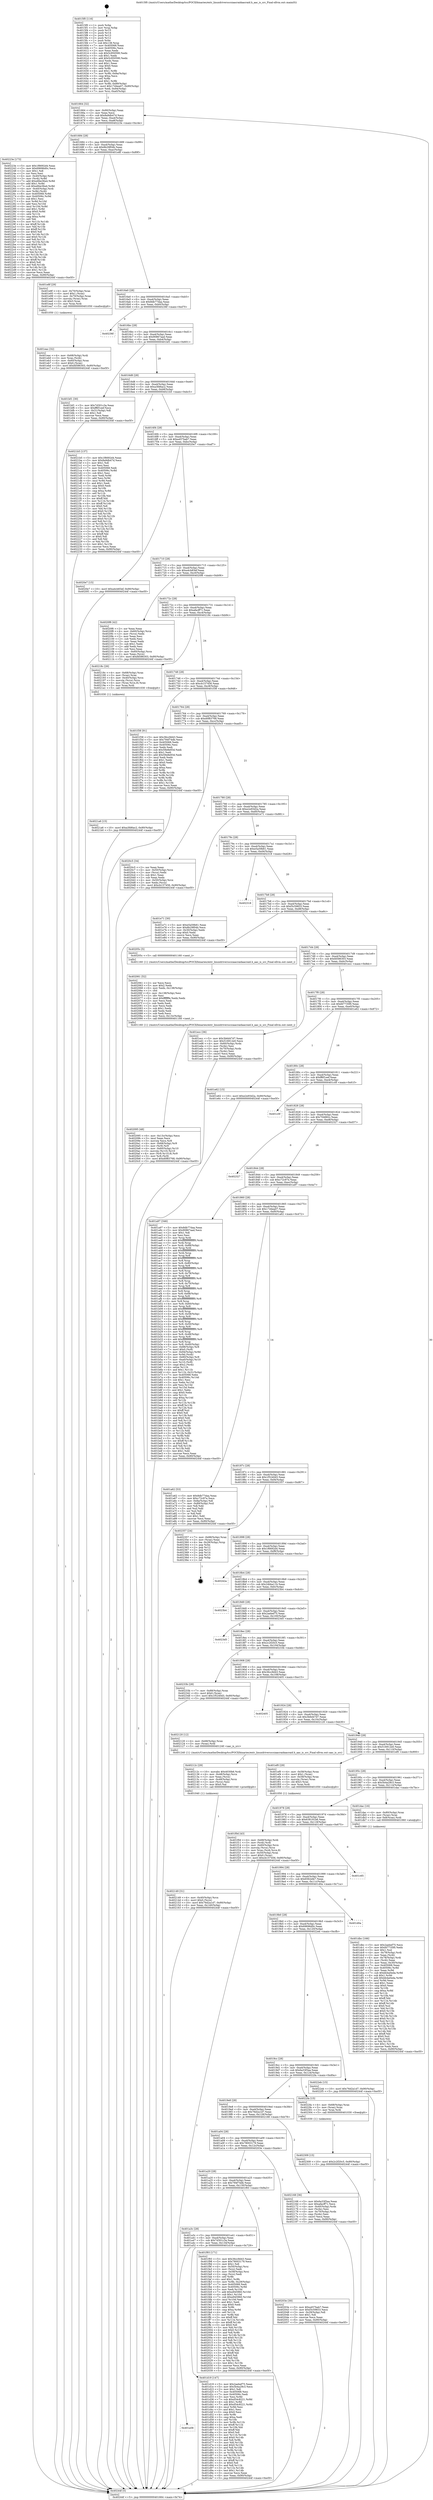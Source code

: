 digraph "0x4015f0" {
  label = "0x4015f0 (/mnt/c/Users/mathe/Desktop/tcc/POCII/binaries/extr_linuxdriversscsiaacraidaacraid.h_aac_is_src_Final-ollvm.out::main(0))"
  labelloc = "t"
  node[shape=record]

  Entry [label="",width=0.3,height=0.3,shape=circle,fillcolor=black,style=filled]
  "0x401664" [label="{
     0x401664 [32]\l
     | [instrs]\l
     &nbsp;&nbsp;0x401664 \<+6\>: mov -0x90(%rbp),%eax\l
     &nbsp;&nbsp;0x40166a \<+2\>: mov %eax,%ecx\l
     &nbsp;&nbsp;0x40166c \<+6\>: sub $0x8a9db47d,%ecx\l
     &nbsp;&nbsp;0x401672 \<+6\>: mov %eax,-0xa4(%rbp)\l
     &nbsp;&nbsp;0x401678 \<+6\>: mov %ecx,-0xa8(%rbp)\l
     &nbsp;&nbsp;0x40167e \<+6\>: je 000000000040223e \<main+0xc4e\>\l
  }"]
  "0x40223e" [label="{
     0x40223e [173]\l
     | [instrs]\l
     &nbsp;&nbsp;0x40223e \<+5\>: mov $0x1f6692d4,%eax\l
     &nbsp;&nbsp;0x402243 \<+5\>: mov $0x69696d0c,%ecx\l
     &nbsp;&nbsp;0x402248 \<+2\>: mov $0x1,%dl\l
     &nbsp;&nbsp;0x40224a \<+2\>: xor %esi,%esi\l
     &nbsp;&nbsp;0x40224c \<+4\>: mov -0x40(%rbp),%rdi\l
     &nbsp;&nbsp;0x402250 \<+3\>: mov (%rdi),%r8d\l
     &nbsp;&nbsp;0x402253 \<+7\>: add $0xe6be36a4,%r8d\l
     &nbsp;&nbsp;0x40225a \<+4\>: add $0x1,%r8d\l
     &nbsp;&nbsp;0x40225e \<+7\>: sub $0xe6be36a4,%r8d\l
     &nbsp;&nbsp;0x402265 \<+4\>: mov -0x40(%rbp),%rdi\l
     &nbsp;&nbsp;0x402269 \<+3\>: mov %r8d,(%rdi)\l
     &nbsp;&nbsp;0x40226c \<+8\>: mov 0x405068,%r8d\l
     &nbsp;&nbsp;0x402274 \<+8\>: mov 0x40506c,%r9d\l
     &nbsp;&nbsp;0x40227c \<+3\>: sub $0x1,%esi\l
     &nbsp;&nbsp;0x40227f \<+3\>: mov %r8d,%r10d\l
     &nbsp;&nbsp;0x402282 \<+3\>: add %esi,%r10d\l
     &nbsp;&nbsp;0x402285 \<+4\>: imul %r10d,%r8d\l
     &nbsp;&nbsp;0x402289 \<+4\>: and $0x1,%r8d\l
     &nbsp;&nbsp;0x40228d \<+4\>: cmp $0x0,%r8d\l
     &nbsp;&nbsp;0x402291 \<+4\>: sete %r11b\l
     &nbsp;&nbsp;0x402295 \<+4\>: cmp $0xa,%r9d\l
     &nbsp;&nbsp;0x402299 \<+3\>: setl %bl\l
     &nbsp;&nbsp;0x40229c \<+3\>: mov %r11b,%r14b\l
     &nbsp;&nbsp;0x40229f \<+4\>: xor $0xff,%r14b\l
     &nbsp;&nbsp;0x4022a3 \<+3\>: mov %bl,%r15b\l
     &nbsp;&nbsp;0x4022a6 \<+4\>: xor $0xff,%r15b\l
     &nbsp;&nbsp;0x4022aa \<+3\>: xor $0x0,%dl\l
     &nbsp;&nbsp;0x4022ad \<+3\>: mov %r14b,%r12b\l
     &nbsp;&nbsp;0x4022b0 \<+4\>: and $0x0,%r12b\l
     &nbsp;&nbsp;0x4022b4 \<+3\>: and %dl,%r11b\l
     &nbsp;&nbsp;0x4022b7 \<+3\>: mov %r15b,%r13b\l
     &nbsp;&nbsp;0x4022ba \<+4\>: and $0x0,%r13b\l
     &nbsp;&nbsp;0x4022be \<+2\>: and %dl,%bl\l
     &nbsp;&nbsp;0x4022c0 \<+3\>: or %r11b,%r12b\l
     &nbsp;&nbsp;0x4022c3 \<+3\>: or %bl,%r13b\l
     &nbsp;&nbsp;0x4022c6 \<+3\>: xor %r13b,%r12b\l
     &nbsp;&nbsp;0x4022c9 \<+3\>: or %r15b,%r14b\l
     &nbsp;&nbsp;0x4022cc \<+4\>: xor $0xff,%r14b\l
     &nbsp;&nbsp;0x4022d0 \<+3\>: or $0x0,%dl\l
     &nbsp;&nbsp;0x4022d3 \<+3\>: and %dl,%r14b\l
     &nbsp;&nbsp;0x4022d6 \<+3\>: or %r14b,%r12b\l
     &nbsp;&nbsp;0x4022d9 \<+4\>: test $0x1,%r12b\l
     &nbsp;&nbsp;0x4022dd \<+3\>: cmovne %ecx,%eax\l
     &nbsp;&nbsp;0x4022e0 \<+6\>: mov %eax,-0x90(%rbp)\l
     &nbsp;&nbsp;0x4022e6 \<+5\>: jmp 000000000040244f \<main+0xe5f\>\l
  }"]
  "0x401684" [label="{
     0x401684 [28]\l
     | [instrs]\l
     &nbsp;&nbsp;0x401684 \<+5\>: jmp 0000000000401689 \<main+0x99\>\l
     &nbsp;&nbsp;0x401689 \<+6\>: mov -0xa4(%rbp),%eax\l
     &nbsp;&nbsp;0x40168f \<+5\>: sub $0x8b29f04b,%eax\l
     &nbsp;&nbsp;0x401694 \<+6\>: mov %eax,-0xac(%rbp)\l
     &nbsp;&nbsp;0x40169a \<+6\>: je 0000000000401e8f \<main+0x89f\>\l
  }"]
  Exit [label="",width=0.3,height=0.3,shape=circle,fillcolor=black,style=filled,peripheries=2]
  "0x401e8f" [label="{
     0x401e8f [29]\l
     | [instrs]\l
     &nbsp;&nbsp;0x401e8f \<+4\>: mov -0x70(%rbp),%rax\l
     &nbsp;&nbsp;0x401e93 \<+6\>: movl $0x1,(%rax)\l
     &nbsp;&nbsp;0x401e99 \<+4\>: mov -0x70(%rbp),%rax\l
     &nbsp;&nbsp;0x401e9d \<+3\>: movslq (%rax),%rax\l
     &nbsp;&nbsp;0x401ea0 \<+4\>: shl $0x3,%rax\l
     &nbsp;&nbsp;0x401ea4 \<+3\>: mov %rax,%rdi\l
     &nbsp;&nbsp;0x401ea7 \<+5\>: call 0000000000401050 \<malloc@plt\>\l
     | [calls]\l
     &nbsp;&nbsp;0x401050 \{1\} (unknown)\l
  }"]
  "0x4016a0" [label="{
     0x4016a0 [28]\l
     | [instrs]\l
     &nbsp;&nbsp;0x4016a0 \<+5\>: jmp 00000000004016a5 \<main+0xb5\>\l
     &nbsp;&nbsp;0x4016a5 \<+6\>: mov -0xa4(%rbp),%eax\l
     &nbsp;&nbsp;0x4016ab \<+5\>: sub $0x8db77daa,%eax\l
     &nbsp;&nbsp;0x4016b0 \<+6\>: mov %eax,-0xb0(%rbp)\l
     &nbsp;&nbsp;0x4016b6 \<+6\>: je 000000000040236f \<main+0xd7f\>\l
  }"]
  "0x402309" [label="{
     0x402309 [15]\l
     | [instrs]\l
     &nbsp;&nbsp;0x402309 \<+10\>: movl $0x2c2f20c5,-0x90(%rbp)\l
     &nbsp;&nbsp;0x402313 \<+5\>: jmp 000000000040244f \<main+0xe5f\>\l
  }"]
  "0x40236f" [label="{
     0x40236f\l
  }", style=dashed]
  "0x4016bc" [label="{
     0x4016bc [28]\l
     | [instrs]\l
     &nbsp;&nbsp;0x4016bc \<+5\>: jmp 00000000004016c1 \<main+0xd1\>\l
     &nbsp;&nbsp;0x4016c1 \<+6\>: mov -0xa4(%rbp),%eax\l
     &nbsp;&nbsp;0x4016c7 \<+5\>: sub $0x90867aad,%eax\l
     &nbsp;&nbsp;0x4016cc \<+6\>: mov %eax,-0xb4(%rbp)\l
     &nbsp;&nbsp;0x4016d2 \<+6\>: je 0000000000401bf1 \<main+0x601\>\l
  }"]
  "0x4021a6" [label="{
     0x4021a6 [15]\l
     | [instrs]\l
     &nbsp;&nbsp;0x4021a6 \<+10\>: movl $0xa3fd6ac2,-0x90(%rbp)\l
     &nbsp;&nbsp;0x4021b0 \<+5\>: jmp 000000000040244f \<main+0xe5f\>\l
  }"]
  "0x401bf1" [label="{
     0x401bf1 [30]\l
     | [instrs]\l
     &nbsp;&nbsp;0x401bf1 \<+5\>: mov $0x7d301c3a,%eax\l
     &nbsp;&nbsp;0x401bf6 \<+5\>: mov $0xff6f1eef,%ecx\l
     &nbsp;&nbsp;0x401bfb \<+3\>: mov -0x31(%rbp),%dl\l
     &nbsp;&nbsp;0x401bfe \<+3\>: test $0x1,%dl\l
     &nbsp;&nbsp;0x401c01 \<+3\>: cmovne %ecx,%eax\l
     &nbsp;&nbsp;0x401c04 \<+6\>: mov %eax,-0x90(%rbp)\l
     &nbsp;&nbsp;0x401c0a \<+5\>: jmp 000000000040244f \<main+0xe5f\>\l
  }"]
  "0x4016d8" [label="{
     0x4016d8 [28]\l
     | [instrs]\l
     &nbsp;&nbsp;0x4016d8 \<+5\>: jmp 00000000004016dd \<main+0xed\>\l
     &nbsp;&nbsp;0x4016dd \<+6\>: mov -0xa4(%rbp),%eax\l
     &nbsp;&nbsp;0x4016e3 \<+5\>: sub $0xa3fd6ac2,%eax\l
     &nbsp;&nbsp;0x4016e8 \<+6\>: mov %eax,-0xb8(%rbp)\l
     &nbsp;&nbsp;0x4016ee \<+6\>: je 00000000004021b5 \<main+0xbc5\>\l
  }"]
  "0x402149" [label="{
     0x402149 [31]\l
     | [instrs]\l
     &nbsp;&nbsp;0x402149 \<+4\>: mov -0x40(%rbp),%rcx\l
     &nbsp;&nbsp;0x40214d \<+6\>: movl $0x0,(%rcx)\l
     &nbsp;&nbsp;0x402153 \<+10\>: movl $0x76d2a1d7,-0x90(%rbp)\l
     &nbsp;&nbsp;0x40215d \<+6\>: mov %eax,-0x140(%rbp)\l
     &nbsp;&nbsp;0x402163 \<+5\>: jmp 000000000040244f \<main+0xe5f\>\l
  }"]
  "0x4021b5" [label="{
     0x4021b5 [137]\l
     | [instrs]\l
     &nbsp;&nbsp;0x4021b5 \<+5\>: mov $0x1f6692d4,%eax\l
     &nbsp;&nbsp;0x4021ba \<+5\>: mov $0x8a9db47d,%ecx\l
     &nbsp;&nbsp;0x4021bf \<+2\>: mov $0x1,%dl\l
     &nbsp;&nbsp;0x4021c1 \<+2\>: xor %esi,%esi\l
     &nbsp;&nbsp;0x4021c3 \<+7\>: mov 0x405068,%edi\l
     &nbsp;&nbsp;0x4021ca \<+8\>: mov 0x40506c,%r8d\l
     &nbsp;&nbsp;0x4021d2 \<+3\>: sub $0x1,%esi\l
     &nbsp;&nbsp;0x4021d5 \<+3\>: mov %edi,%r9d\l
     &nbsp;&nbsp;0x4021d8 \<+3\>: add %esi,%r9d\l
     &nbsp;&nbsp;0x4021db \<+4\>: imul %r9d,%edi\l
     &nbsp;&nbsp;0x4021df \<+3\>: and $0x1,%edi\l
     &nbsp;&nbsp;0x4021e2 \<+3\>: cmp $0x0,%edi\l
     &nbsp;&nbsp;0x4021e5 \<+4\>: sete %r10b\l
     &nbsp;&nbsp;0x4021e9 \<+4\>: cmp $0xa,%r8d\l
     &nbsp;&nbsp;0x4021ed \<+4\>: setl %r11b\l
     &nbsp;&nbsp;0x4021f1 \<+3\>: mov %r10b,%bl\l
     &nbsp;&nbsp;0x4021f4 \<+3\>: xor $0xff,%bl\l
     &nbsp;&nbsp;0x4021f7 \<+3\>: mov %r11b,%r14b\l
     &nbsp;&nbsp;0x4021fa \<+4\>: xor $0xff,%r14b\l
     &nbsp;&nbsp;0x4021fe \<+3\>: xor $0x0,%dl\l
     &nbsp;&nbsp;0x402201 \<+3\>: mov %bl,%r15b\l
     &nbsp;&nbsp;0x402204 \<+4\>: and $0x0,%r15b\l
     &nbsp;&nbsp;0x402208 \<+3\>: and %dl,%r10b\l
     &nbsp;&nbsp;0x40220b \<+3\>: mov %r14b,%r12b\l
     &nbsp;&nbsp;0x40220e \<+4\>: and $0x0,%r12b\l
     &nbsp;&nbsp;0x402212 \<+3\>: and %dl,%r11b\l
     &nbsp;&nbsp;0x402215 \<+3\>: or %r10b,%r15b\l
     &nbsp;&nbsp;0x402218 \<+3\>: or %r11b,%r12b\l
     &nbsp;&nbsp;0x40221b \<+3\>: xor %r12b,%r15b\l
     &nbsp;&nbsp;0x40221e \<+3\>: or %r14b,%bl\l
     &nbsp;&nbsp;0x402221 \<+3\>: xor $0xff,%bl\l
     &nbsp;&nbsp;0x402224 \<+3\>: or $0x0,%dl\l
     &nbsp;&nbsp;0x402227 \<+2\>: and %dl,%bl\l
     &nbsp;&nbsp;0x402229 \<+3\>: or %bl,%r15b\l
     &nbsp;&nbsp;0x40222c \<+4\>: test $0x1,%r15b\l
     &nbsp;&nbsp;0x402230 \<+3\>: cmovne %ecx,%eax\l
     &nbsp;&nbsp;0x402233 \<+6\>: mov %eax,-0x90(%rbp)\l
     &nbsp;&nbsp;0x402239 \<+5\>: jmp 000000000040244f \<main+0xe5f\>\l
  }"]
  "0x4016f4" [label="{
     0x4016f4 [28]\l
     | [instrs]\l
     &nbsp;&nbsp;0x4016f4 \<+5\>: jmp 00000000004016f9 \<main+0x109\>\l
     &nbsp;&nbsp;0x4016f9 \<+6\>: mov -0xa4(%rbp),%eax\l
     &nbsp;&nbsp;0x4016ff \<+5\>: sub $0xa457bab7,%eax\l
     &nbsp;&nbsp;0x401704 \<+6\>: mov %eax,-0xbc(%rbp)\l
     &nbsp;&nbsp;0x40170a \<+6\>: je 00000000004020e7 \<main+0xaf7\>\l
  }"]
  "0x40212c" [label="{
     0x40212c [29]\l
     | [instrs]\l
     &nbsp;&nbsp;0x40212c \<+10\>: movabs $0x4030b6,%rdi\l
     &nbsp;&nbsp;0x402136 \<+4\>: mov -0x48(%rbp),%rcx\l
     &nbsp;&nbsp;0x40213a \<+2\>: mov %eax,(%rcx)\l
     &nbsp;&nbsp;0x40213c \<+4\>: mov -0x48(%rbp),%rcx\l
     &nbsp;&nbsp;0x402140 \<+2\>: mov (%rcx),%esi\l
     &nbsp;&nbsp;0x402142 \<+2\>: mov $0x0,%al\l
     &nbsp;&nbsp;0x402144 \<+5\>: call 0000000000401040 \<printf@plt\>\l
     | [calls]\l
     &nbsp;&nbsp;0x401040 \{1\} (unknown)\l
  }"]
  "0x4020e7" [label="{
     0x4020e7 [15]\l
     | [instrs]\l
     &nbsp;&nbsp;0x4020e7 \<+10\>: movl $0xa4cb83ef,-0x90(%rbp)\l
     &nbsp;&nbsp;0x4020f1 \<+5\>: jmp 000000000040244f \<main+0xe5f\>\l
  }"]
  "0x401710" [label="{
     0x401710 [28]\l
     | [instrs]\l
     &nbsp;&nbsp;0x401710 \<+5\>: jmp 0000000000401715 \<main+0x125\>\l
     &nbsp;&nbsp;0x401715 \<+6\>: mov -0xa4(%rbp),%eax\l
     &nbsp;&nbsp;0x40171b \<+5\>: sub $0xa4cb83ef,%eax\l
     &nbsp;&nbsp;0x401720 \<+6\>: mov %eax,-0xc0(%rbp)\l
     &nbsp;&nbsp;0x401726 \<+6\>: je 00000000004020f6 \<main+0xb06\>\l
  }"]
  "0x402095" [label="{
     0x402095 [48]\l
     | [instrs]\l
     &nbsp;&nbsp;0x402095 \<+6\>: mov -0x13c(%rbp),%ecx\l
     &nbsp;&nbsp;0x40209b \<+3\>: imul %eax,%ecx\l
     &nbsp;&nbsp;0x40209e \<+3\>: movslq %ecx,%r8\l
     &nbsp;&nbsp;0x4020a1 \<+4\>: mov -0x68(%rbp),%r9\l
     &nbsp;&nbsp;0x4020a5 \<+3\>: mov (%r9),%r9\l
     &nbsp;&nbsp;0x4020a8 \<+4\>: mov -0x60(%rbp),%r10\l
     &nbsp;&nbsp;0x4020ac \<+3\>: movslq (%r10),%r10\l
     &nbsp;&nbsp;0x4020af \<+4\>: mov (%r9,%r10,8),%r9\l
     &nbsp;&nbsp;0x4020b3 \<+3\>: mov %r8,(%r9)\l
     &nbsp;&nbsp;0x4020b6 \<+10\>: movl $0xd0f83768,-0x90(%rbp)\l
     &nbsp;&nbsp;0x4020c0 \<+5\>: jmp 000000000040244f \<main+0xe5f\>\l
  }"]
  "0x4020f6" [label="{
     0x4020f6 [42]\l
     | [instrs]\l
     &nbsp;&nbsp;0x4020f6 \<+2\>: xor %eax,%eax\l
     &nbsp;&nbsp;0x4020f8 \<+4\>: mov -0x60(%rbp),%rcx\l
     &nbsp;&nbsp;0x4020fc \<+2\>: mov (%rcx),%edx\l
     &nbsp;&nbsp;0x4020fe \<+2\>: mov %eax,%esi\l
     &nbsp;&nbsp;0x402100 \<+2\>: sub %edx,%esi\l
     &nbsp;&nbsp;0x402102 \<+2\>: mov %eax,%edx\l
     &nbsp;&nbsp;0x402104 \<+3\>: sub $0x1,%edx\l
     &nbsp;&nbsp;0x402107 \<+2\>: add %edx,%esi\l
     &nbsp;&nbsp;0x402109 \<+2\>: sub %esi,%eax\l
     &nbsp;&nbsp;0x40210b \<+4\>: mov -0x60(%rbp),%rcx\l
     &nbsp;&nbsp;0x40210f \<+2\>: mov %eax,(%rcx)\l
     &nbsp;&nbsp;0x402111 \<+10\>: movl $0xfd586303,-0x90(%rbp)\l
     &nbsp;&nbsp;0x40211b \<+5\>: jmp 000000000040244f \<main+0xe5f\>\l
  }"]
  "0x40172c" [label="{
     0x40172c [28]\l
     | [instrs]\l
     &nbsp;&nbsp;0x40172c \<+5\>: jmp 0000000000401731 \<main+0x141\>\l
     &nbsp;&nbsp;0x401731 \<+6\>: mov -0xa4(%rbp),%eax\l
     &nbsp;&nbsp;0x401737 \<+5\>: sub $0xafacff71,%eax\l
     &nbsp;&nbsp;0x40173c \<+6\>: mov %eax,-0xc4(%rbp)\l
     &nbsp;&nbsp;0x401742 \<+6\>: je 000000000040218c \<main+0xb9c\>\l
  }"]
  "0x402061" [label="{
     0x402061 [52]\l
     | [instrs]\l
     &nbsp;&nbsp;0x402061 \<+2\>: xor %ecx,%ecx\l
     &nbsp;&nbsp;0x402063 \<+5\>: mov $0x2,%edx\l
     &nbsp;&nbsp;0x402068 \<+6\>: mov %edx,-0x138(%rbp)\l
     &nbsp;&nbsp;0x40206e \<+1\>: cltd\l
     &nbsp;&nbsp;0x40206f \<+6\>: mov -0x138(%rbp),%esi\l
     &nbsp;&nbsp;0x402075 \<+2\>: idiv %esi\l
     &nbsp;&nbsp;0x402077 \<+6\>: imul $0xfffffffe,%edx,%edx\l
     &nbsp;&nbsp;0x40207d \<+2\>: mov %ecx,%edi\l
     &nbsp;&nbsp;0x40207f \<+2\>: sub %edx,%edi\l
     &nbsp;&nbsp;0x402081 \<+2\>: mov %ecx,%edx\l
     &nbsp;&nbsp;0x402083 \<+3\>: sub $0x1,%edx\l
     &nbsp;&nbsp;0x402086 \<+2\>: add %edx,%edi\l
     &nbsp;&nbsp;0x402088 \<+2\>: sub %edi,%ecx\l
     &nbsp;&nbsp;0x40208a \<+6\>: mov %ecx,-0x13c(%rbp)\l
     &nbsp;&nbsp;0x402090 \<+5\>: call 0000000000401160 \<next_i\>\l
     | [calls]\l
     &nbsp;&nbsp;0x401160 \{1\} (/mnt/c/Users/mathe/Desktop/tcc/POCII/binaries/extr_linuxdriversscsiaacraidaacraid.h_aac_is_src_Final-ollvm.out::next_i)\l
  }"]
  "0x40218c" [label="{
     0x40218c [26]\l
     | [instrs]\l
     &nbsp;&nbsp;0x40218c \<+4\>: mov -0x68(%rbp),%rax\l
     &nbsp;&nbsp;0x402190 \<+3\>: mov (%rax),%rax\l
     &nbsp;&nbsp;0x402193 \<+4\>: mov -0x40(%rbp),%rcx\l
     &nbsp;&nbsp;0x402197 \<+3\>: movslq (%rcx),%rcx\l
     &nbsp;&nbsp;0x40219a \<+4\>: mov (%rax,%rcx,8),%rax\l
     &nbsp;&nbsp;0x40219e \<+3\>: mov %rax,%rdi\l
     &nbsp;&nbsp;0x4021a1 \<+5\>: call 0000000000401030 \<free@plt\>\l
     | [calls]\l
     &nbsp;&nbsp;0x401030 \{1\} (unknown)\l
  }"]
  "0x401748" [label="{
     0x401748 [28]\l
     | [instrs]\l
     &nbsp;&nbsp;0x401748 \<+5\>: jmp 000000000040174d \<main+0x15d\>\l
     &nbsp;&nbsp;0x40174d \<+6\>: mov -0xa4(%rbp),%eax\l
     &nbsp;&nbsp;0x401753 \<+5\>: sub $0xcb157456,%eax\l
     &nbsp;&nbsp;0x401758 \<+6\>: mov %eax,-0xc8(%rbp)\l
     &nbsp;&nbsp;0x40175e \<+6\>: je 0000000000401f38 \<main+0x948\>\l
  }"]
  "0x401f0d" [label="{
     0x401f0d [43]\l
     | [instrs]\l
     &nbsp;&nbsp;0x401f0d \<+4\>: mov -0x68(%rbp),%rdi\l
     &nbsp;&nbsp;0x401f11 \<+3\>: mov (%rdi),%rdi\l
     &nbsp;&nbsp;0x401f14 \<+4\>: mov -0x60(%rbp),%rcx\l
     &nbsp;&nbsp;0x401f18 \<+3\>: movslq (%rcx),%rcx\l
     &nbsp;&nbsp;0x401f1b \<+4\>: mov %rax,(%rdi,%rcx,8)\l
     &nbsp;&nbsp;0x401f1f \<+4\>: mov -0x50(%rbp),%rax\l
     &nbsp;&nbsp;0x401f23 \<+6\>: movl $0x0,(%rax)\l
     &nbsp;&nbsp;0x401f29 \<+10\>: movl $0xcb157456,-0x90(%rbp)\l
     &nbsp;&nbsp;0x401f33 \<+5\>: jmp 000000000040244f \<main+0xe5f\>\l
  }"]
  "0x401f38" [label="{
     0x401f38 [91]\l
     | [instrs]\l
     &nbsp;&nbsp;0x401f38 \<+5\>: mov $0x36cc9d43,%eax\l
     &nbsp;&nbsp;0x401f3d \<+5\>: mov $0x794f74db,%ecx\l
     &nbsp;&nbsp;0x401f42 \<+7\>: mov 0x405068,%edx\l
     &nbsp;&nbsp;0x401f49 \<+7\>: mov 0x40506c,%esi\l
     &nbsp;&nbsp;0x401f50 \<+2\>: mov %edx,%edi\l
     &nbsp;&nbsp;0x401f52 \<+6\>: sub $0x59e8e93d,%edi\l
     &nbsp;&nbsp;0x401f58 \<+3\>: sub $0x1,%edi\l
     &nbsp;&nbsp;0x401f5b \<+6\>: add $0x59e8e93d,%edi\l
     &nbsp;&nbsp;0x401f61 \<+3\>: imul %edi,%edx\l
     &nbsp;&nbsp;0x401f64 \<+3\>: and $0x1,%edx\l
     &nbsp;&nbsp;0x401f67 \<+3\>: cmp $0x0,%edx\l
     &nbsp;&nbsp;0x401f6a \<+4\>: sete %r8b\l
     &nbsp;&nbsp;0x401f6e \<+3\>: cmp $0xa,%esi\l
     &nbsp;&nbsp;0x401f71 \<+4\>: setl %r9b\l
     &nbsp;&nbsp;0x401f75 \<+3\>: mov %r8b,%r10b\l
     &nbsp;&nbsp;0x401f78 \<+3\>: and %r9b,%r10b\l
     &nbsp;&nbsp;0x401f7b \<+3\>: xor %r9b,%r8b\l
     &nbsp;&nbsp;0x401f7e \<+3\>: or %r8b,%r10b\l
     &nbsp;&nbsp;0x401f81 \<+4\>: test $0x1,%r10b\l
     &nbsp;&nbsp;0x401f85 \<+3\>: cmovne %ecx,%eax\l
     &nbsp;&nbsp;0x401f88 \<+6\>: mov %eax,-0x90(%rbp)\l
     &nbsp;&nbsp;0x401f8e \<+5\>: jmp 000000000040244f \<main+0xe5f\>\l
  }"]
  "0x401764" [label="{
     0x401764 [28]\l
     | [instrs]\l
     &nbsp;&nbsp;0x401764 \<+5\>: jmp 0000000000401769 \<main+0x179\>\l
     &nbsp;&nbsp;0x401769 \<+6\>: mov -0xa4(%rbp),%eax\l
     &nbsp;&nbsp;0x40176f \<+5\>: sub $0xd0f83768,%eax\l
     &nbsp;&nbsp;0x401774 \<+6\>: mov %eax,-0xcc(%rbp)\l
     &nbsp;&nbsp;0x40177a \<+6\>: je 00000000004020c5 \<main+0xad5\>\l
  }"]
  "0x401eac" [label="{
     0x401eac [32]\l
     | [instrs]\l
     &nbsp;&nbsp;0x401eac \<+4\>: mov -0x68(%rbp),%rdi\l
     &nbsp;&nbsp;0x401eb0 \<+3\>: mov %rax,(%rdi)\l
     &nbsp;&nbsp;0x401eb3 \<+4\>: mov -0x60(%rbp),%rax\l
     &nbsp;&nbsp;0x401eb7 \<+6\>: movl $0x0,(%rax)\l
     &nbsp;&nbsp;0x401ebd \<+10\>: movl $0xfd586303,-0x90(%rbp)\l
     &nbsp;&nbsp;0x401ec7 \<+5\>: jmp 000000000040244f \<main+0xe5f\>\l
  }"]
  "0x4020c5" [label="{
     0x4020c5 [34]\l
     | [instrs]\l
     &nbsp;&nbsp;0x4020c5 \<+2\>: xor %eax,%eax\l
     &nbsp;&nbsp;0x4020c7 \<+4\>: mov -0x50(%rbp),%rcx\l
     &nbsp;&nbsp;0x4020cb \<+2\>: mov (%rcx),%edx\l
     &nbsp;&nbsp;0x4020cd \<+3\>: sub $0x1,%eax\l
     &nbsp;&nbsp;0x4020d0 \<+2\>: sub %eax,%edx\l
     &nbsp;&nbsp;0x4020d2 \<+4\>: mov -0x50(%rbp),%rcx\l
     &nbsp;&nbsp;0x4020d6 \<+2\>: mov %edx,(%rcx)\l
     &nbsp;&nbsp;0x4020d8 \<+10\>: movl $0xcb157456,-0x90(%rbp)\l
     &nbsp;&nbsp;0x4020e2 \<+5\>: jmp 000000000040244f \<main+0xe5f\>\l
  }"]
  "0x401780" [label="{
     0x401780 [28]\l
     | [instrs]\l
     &nbsp;&nbsp;0x401780 \<+5\>: jmp 0000000000401785 \<main+0x195\>\l
     &nbsp;&nbsp;0x401785 \<+6\>: mov -0xa4(%rbp),%eax\l
     &nbsp;&nbsp;0x40178b \<+5\>: sub $0xe2e93d2a,%eax\l
     &nbsp;&nbsp;0x401790 \<+6\>: mov %eax,-0xd0(%rbp)\l
     &nbsp;&nbsp;0x401796 \<+6\>: je 0000000000401e71 \<main+0x881\>\l
  }"]
  "0x401dbc" [label="{
     0x401dbc [166]\l
     | [instrs]\l
     &nbsp;&nbsp;0x401dbc \<+5\>: mov $0x2aebef75,%ecx\l
     &nbsp;&nbsp;0x401dc1 \<+5\>: mov $0xfd7735f0,%edx\l
     &nbsp;&nbsp;0x401dc6 \<+3\>: mov $0x1,%sil\l
     &nbsp;&nbsp;0x401dc9 \<+4\>: mov -0x78(%rbp),%rdi\l
     &nbsp;&nbsp;0x401dcd \<+2\>: mov %eax,(%rdi)\l
     &nbsp;&nbsp;0x401dcf \<+4\>: mov -0x78(%rbp),%rdi\l
     &nbsp;&nbsp;0x401dd3 \<+2\>: mov (%rdi),%eax\l
     &nbsp;&nbsp;0x401dd5 \<+3\>: mov %eax,-0x30(%rbp)\l
     &nbsp;&nbsp;0x401dd8 \<+7\>: mov 0x405068,%eax\l
     &nbsp;&nbsp;0x401ddf \<+8\>: mov 0x40506c,%r8d\l
     &nbsp;&nbsp;0x401de7 \<+3\>: mov %eax,%r9d\l
     &nbsp;&nbsp;0x401dea \<+7\>: sub $0xbb4a0eda,%r9d\l
     &nbsp;&nbsp;0x401df1 \<+4\>: sub $0x1,%r9d\l
     &nbsp;&nbsp;0x401df5 \<+7\>: add $0xbb4a0eda,%r9d\l
     &nbsp;&nbsp;0x401dfc \<+4\>: imul %r9d,%eax\l
     &nbsp;&nbsp;0x401e00 \<+3\>: and $0x1,%eax\l
     &nbsp;&nbsp;0x401e03 \<+3\>: cmp $0x0,%eax\l
     &nbsp;&nbsp;0x401e06 \<+4\>: sete %r10b\l
     &nbsp;&nbsp;0x401e0a \<+4\>: cmp $0xa,%r8d\l
     &nbsp;&nbsp;0x401e0e \<+4\>: setl %r11b\l
     &nbsp;&nbsp;0x401e12 \<+3\>: mov %r10b,%bl\l
     &nbsp;&nbsp;0x401e15 \<+3\>: xor $0xff,%bl\l
     &nbsp;&nbsp;0x401e18 \<+3\>: mov %r11b,%r14b\l
     &nbsp;&nbsp;0x401e1b \<+4\>: xor $0xff,%r14b\l
     &nbsp;&nbsp;0x401e1f \<+4\>: xor $0x0,%sil\l
     &nbsp;&nbsp;0x401e23 \<+3\>: mov %bl,%r15b\l
     &nbsp;&nbsp;0x401e26 \<+4\>: and $0x0,%r15b\l
     &nbsp;&nbsp;0x401e2a \<+3\>: and %sil,%r10b\l
     &nbsp;&nbsp;0x401e2d \<+3\>: mov %r14b,%r12b\l
     &nbsp;&nbsp;0x401e30 \<+4\>: and $0x0,%r12b\l
     &nbsp;&nbsp;0x401e34 \<+3\>: and %sil,%r11b\l
     &nbsp;&nbsp;0x401e37 \<+3\>: or %r10b,%r15b\l
     &nbsp;&nbsp;0x401e3a \<+3\>: or %r11b,%r12b\l
     &nbsp;&nbsp;0x401e3d \<+3\>: xor %r12b,%r15b\l
     &nbsp;&nbsp;0x401e40 \<+3\>: or %r14b,%bl\l
     &nbsp;&nbsp;0x401e43 \<+3\>: xor $0xff,%bl\l
     &nbsp;&nbsp;0x401e46 \<+4\>: or $0x0,%sil\l
     &nbsp;&nbsp;0x401e4a \<+3\>: and %sil,%bl\l
     &nbsp;&nbsp;0x401e4d \<+3\>: or %bl,%r15b\l
     &nbsp;&nbsp;0x401e50 \<+4\>: test $0x1,%r15b\l
     &nbsp;&nbsp;0x401e54 \<+3\>: cmovne %edx,%ecx\l
     &nbsp;&nbsp;0x401e57 \<+6\>: mov %ecx,-0x90(%rbp)\l
     &nbsp;&nbsp;0x401e5d \<+5\>: jmp 000000000040244f \<main+0xe5f\>\l
  }"]
  "0x401e71" [label="{
     0x401e71 [30]\l
     | [instrs]\l
     &nbsp;&nbsp;0x401e71 \<+5\>: mov $0xe5a59b61,%eax\l
     &nbsp;&nbsp;0x401e76 \<+5\>: mov $0x8b29f04b,%ecx\l
     &nbsp;&nbsp;0x401e7b \<+3\>: mov -0x30(%rbp),%edx\l
     &nbsp;&nbsp;0x401e7e \<+3\>: cmp $0x0,%edx\l
     &nbsp;&nbsp;0x401e81 \<+3\>: cmove %ecx,%eax\l
     &nbsp;&nbsp;0x401e84 \<+6\>: mov %eax,-0x90(%rbp)\l
     &nbsp;&nbsp;0x401e8a \<+5\>: jmp 000000000040244f \<main+0xe5f\>\l
  }"]
  "0x40179c" [label="{
     0x40179c [28]\l
     | [instrs]\l
     &nbsp;&nbsp;0x40179c \<+5\>: jmp 00000000004017a1 \<main+0x1b1\>\l
     &nbsp;&nbsp;0x4017a1 \<+6\>: mov -0xa4(%rbp),%eax\l
     &nbsp;&nbsp;0x4017a7 \<+5\>: sub $0xe5a59b61,%eax\l
     &nbsp;&nbsp;0x4017ac \<+6\>: mov %eax,-0xd4(%rbp)\l
     &nbsp;&nbsp;0x4017b2 \<+6\>: je 0000000000402318 \<main+0xd28\>\l
  }"]
  "0x401a58" [label="{
     0x401a58\l
  }", style=dashed]
  "0x402318" [label="{
     0x402318\l
  }", style=dashed]
  "0x4017b8" [label="{
     0x4017b8 [28]\l
     | [instrs]\l
     &nbsp;&nbsp;0x4017b8 \<+5\>: jmp 00000000004017bd \<main+0x1cd\>\l
     &nbsp;&nbsp;0x4017bd \<+6\>: mov -0xa4(%rbp),%eax\l
     &nbsp;&nbsp;0x4017c3 \<+5\>: sub $0xf3c59833,%eax\l
     &nbsp;&nbsp;0x4017c8 \<+6\>: mov %eax,-0xd8(%rbp)\l
     &nbsp;&nbsp;0x4017ce \<+6\>: je 000000000040205c \<main+0xa6c\>\l
  }"]
  "0x401d19" [label="{
     0x401d19 [147]\l
     | [instrs]\l
     &nbsp;&nbsp;0x401d19 \<+5\>: mov $0x2aebef75,%eax\l
     &nbsp;&nbsp;0x401d1e \<+5\>: mov $0x5b4a29c3,%ecx\l
     &nbsp;&nbsp;0x401d23 \<+2\>: mov $0x1,%dl\l
     &nbsp;&nbsp;0x401d25 \<+7\>: mov 0x405068,%esi\l
     &nbsp;&nbsp;0x401d2c \<+7\>: mov 0x40506c,%edi\l
     &nbsp;&nbsp;0x401d33 \<+3\>: mov %esi,%r8d\l
     &nbsp;&nbsp;0x401d36 \<+7\>: sub $0xd54c8221,%r8d\l
     &nbsp;&nbsp;0x401d3d \<+4\>: sub $0x1,%r8d\l
     &nbsp;&nbsp;0x401d41 \<+7\>: add $0xd54c8221,%r8d\l
     &nbsp;&nbsp;0x401d48 \<+4\>: imul %r8d,%esi\l
     &nbsp;&nbsp;0x401d4c \<+3\>: and $0x1,%esi\l
     &nbsp;&nbsp;0x401d4f \<+3\>: cmp $0x0,%esi\l
     &nbsp;&nbsp;0x401d52 \<+4\>: sete %r9b\l
     &nbsp;&nbsp;0x401d56 \<+3\>: cmp $0xa,%edi\l
     &nbsp;&nbsp;0x401d59 \<+4\>: setl %r10b\l
     &nbsp;&nbsp;0x401d5d \<+3\>: mov %r9b,%r11b\l
     &nbsp;&nbsp;0x401d60 \<+4\>: xor $0xff,%r11b\l
     &nbsp;&nbsp;0x401d64 \<+3\>: mov %r10b,%bl\l
     &nbsp;&nbsp;0x401d67 \<+3\>: xor $0xff,%bl\l
     &nbsp;&nbsp;0x401d6a \<+3\>: xor $0x0,%dl\l
     &nbsp;&nbsp;0x401d6d \<+3\>: mov %r11b,%r14b\l
     &nbsp;&nbsp;0x401d70 \<+4\>: and $0x0,%r14b\l
     &nbsp;&nbsp;0x401d74 \<+3\>: and %dl,%r9b\l
     &nbsp;&nbsp;0x401d77 \<+3\>: mov %bl,%r15b\l
     &nbsp;&nbsp;0x401d7a \<+4\>: and $0x0,%r15b\l
     &nbsp;&nbsp;0x401d7e \<+3\>: and %dl,%r10b\l
     &nbsp;&nbsp;0x401d81 \<+3\>: or %r9b,%r14b\l
     &nbsp;&nbsp;0x401d84 \<+3\>: or %r10b,%r15b\l
     &nbsp;&nbsp;0x401d87 \<+3\>: xor %r15b,%r14b\l
     &nbsp;&nbsp;0x401d8a \<+3\>: or %bl,%r11b\l
     &nbsp;&nbsp;0x401d8d \<+4\>: xor $0xff,%r11b\l
     &nbsp;&nbsp;0x401d91 \<+3\>: or $0x0,%dl\l
     &nbsp;&nbsp;0x401d94 \<+3\>: and %dl,%r11b\l
     &nbsp;&nbsp;0x401d97 \<+3\>: or %r11b,%r14b\l
     &nbsp;&nbsp;0x401d9a \<+4\>: test $0x1,%r14b\l
     &nbsp;&nbsp;0x401d9e \<+3\>: cmovne %ecx,%eax\l
     &nbsp;&nbsp;0x401da1 \<+6\>: mov %eax,-0x90(%rbp)\l
     &nbsp;&nbsp;0x401da7 \<+5\>: jmp 000000000040244f \<main+0xe5f\>\l
  }"]
  "0x40205c" [label="{
     0x40205c [5]\l
     | [instrs]\l
     &nbsp;&nbsp;0x40205c \<+5\>: call 0000000000401160 \<next_i\>\l
     | [calls]\l
     &nbsp;&nbsp;0x401160 \{1\} (/mnt/c/Users/mathe/Desktop/tcc/POCII/binaries/extr_linuxdriversscsiaacraidaacraid.h_aac_is_src_Final-ollvm.out::next_i)\l
  }"]
  "0x4017d4" [label="{
     0x4017d4 [28]\l
     | [instrs]\l
     &nbsp;&nbsp;0x4017d4 \<+5\>: jmp 00000000004017d9 \<main+0x1e9\>\l
     &nbsp;&nbsp;0x4017d9 \<+6\>: mov -0xa4(%rbp),%eax\l
     &nbsp;&nbsp;0x4017df \<+5\>: sub $0xfd586303,%eax\l
     &nbsp;&nbsp;0x4017e4 \<+6\>: mov %eax,-0xdc(%rbp)\l
     &nbsp;&nbsp;0x4017ea \<+6\>: je 0000000000401ecc \<main+0x8dc\>\l
  }"]
  "0x401a3c" [label="{
     0x401a3c [28]\l
     | [instrs]\l
     &nbsp;&nbsp;0x401a3c \<+5\>: jmp 0000000000401a41 \<main+0x451\>\l
     &nbsp;&nbsp;0x401a41 \<+6\>: mov -0xa4(%rbp),%eax\l
     &nbsp;&nbsp;0x401a47 \<+5\>: sub $0x7d301c3a,%eax\l
     &nbsp;&nbsp;0x401a4c \<+6\>: mov %eax,-0x134(%rbp)\l
     &nbsp;&nbsp;0x401a52 \<+6\>: je 0000000000401d19 \<main+0x729\>\l
  }"]
  "0x401ecc" [label="{
     0x401ecc [36]\l
     | [instrs]\l
     &nbsp;&nbsp;0x401ecc \<+5\>: mov $0x3b6d47d7,%eax\l
     &nbsp;&nbsp;0x401ed1 \<+5\>: mov $0x516912e0,%ecx\l
     &nbsp;&nbsp;0x401ed6 \<+4\>: mov -0x60(%rbp),%rdx\l
     &nbsp;&nbsp;0x401eda \<+2\>: mov (%rdx),%esi\l
     &nbsp;&nbsp;0x401edc \<+4\>: mov -0x70(%rbp),%rdx\l
     &nbsp;&nbsp;0x401ee0 \<+2\>: cmp (%rdx),%esi\l
     &nbsp;&nbsp;0x401ee2 \<+3\>: cmovl %ecx,%eax\l
     &nbsp;&nbsp;0x401ee5 \<+6\>: mov %eax,-0x90(%rbp)\l
     &nbsp;&nbsp;0x401eeb \<+5\>: jmp 000000000040244f \<main+0xe5f\>\l
  }"]
  "0x4017f0" [label="{
     0x4017f0 [28]\l
     | [instrs]\l
     &nbsp;&nbsp;0x4017f0 \<+5\>: jmp 00000000004017f5 \<main+0x205\>\l
     &nbsp;&nbsp;0x4017f5 \<+6\>: mov -0xa4(%rbp),%eax\l
     &nbsp;&nbsp;0x4017fb \<+5\>: sub $0xfd7735f0,%eax\l
     &nbsp;&nbsp;0x401800 \<+6\>: mov %eax,-0xe0(%rbp)\l
     &nbsp;&nbsp;0x401806 \<+6\>: je 0000000000401e62 \<main+0x872\>\l
  }"]
  "0x401f93" [label="{
     0x401f93 [171]\l
     | [instrs]\l
     &nbsp;&nbsp;0x401f93 \<+5\>: mov $0x36cc9d43,%eax\l
     &nbsp;&nbsp;0x401f98 \<+5\>: mov $0x78003179,%ecx\l
     &nbsp;&nbsp;0x401f9d \<+2\>: mov $0x1,%dl\l
     &nbsp;&nbsp;0x401f9f \<+4\>: mov -0x50(%rbp),%rsi\l
     &nbsp;&nbsp;0x401fa3 \<+2\>: mov (%rsi),%edi\l
     &nbsp;&nbsp;0x401fa5 \<+4\>: mov -0x58(%rbp),%rsi\l
     &nbsp;&nbsp;0x401fa9 \<+2\>: cmp (%rsi),%edi\l
     &nbsp;&nbsp;0x401fab \<+4\>: setl %r8b\l
     &nbsp;&nbsp;0x401faf \<+4\>: and $0x1,%r8b\l
     &nbsp;&nbsp;0x401fb3 \<+4\>: mov %r8b,-0x29(%rbp)\l
     &nbsp;&nbsp;0x401fb7 \<+7\>: mov 0x405068,%edi\l
     &nbsp;&nbsp;0x401fbe \<+8\>: mov 0x40506c,%r9d\l
     &nbsp;&nbsp;0x401fc6 \<+3\>: mov %edi,%r10d\l
     &nbsp;&nbsp;0x401fc9 \<+7\>: add $0xe945960,%r10d\l
     &nbsp;&nbsp;0x401fd0 \<+4\>: sub $0x1,%r10d\l
     &nbsp;&nbsp;0x401fd4 \<+7\>: sub $0xe945960,%r10d\l
     &nbsp;&nbsp;0x401fdb \<+4\>: imul %r10d,%edi\l
     &nbsp;&nbsp;0x401fdf \<+3\>: and $0x1,%edi\l
     &nbsp;&nbsp;0x401fe2 \<+3\>: cmp $0x0,%edi\l
     &nbsp;&nbsp;0x401fe5 \<+4\>: sete %r8b\l
     &nbsp;&nbsp;0x401fe9 \<+4\>: cmp $0xa,%r9d\l
     &nbsp;&nbsp;0x401fed \<+4\>: setl %r11b\l
     &nbsp;&nbsp;0x401ff1 \<+3\>: mov %r8b,%bl\l
     &nbsp;&nbsp;0x401ff4 \<+3\>: xor $0xff,%bl\l
     &nbsp;&nbsp;0x401ff7 \<+3\>: mov %r11b,%r14b\l
     &nbsp;&nbsp;0x401ffa \<+4\>: xor $0xff,%r14b\l
     &nbsp;&nbsp;0x401ffe \<+3\>: xor $0x0,%dl\l
     &nbsp;&nbsp;0x402001 \<+3\>: mov %bl,%r15b\l
     &nbsp;&nbsp;0x402004 \<+4\>: and $0x0,%r15b\l
     &nbsp;&nbsp;0x402008 \<+3\>: and %dl,%r8b\l
     &nbsp;&nbsp;0x40200b \<+3\>: mov %r14b,%r12b\l
     &nbsp;&nbsp;0x40200e \<+4\>: and $0x0,%r12b\l
     &nbsp;&nbsp;0x402012 \<+3\>: and %dl,%r11b\l
     &nbsp;&nbsp;0x402015 \<+3\>: or %r8b,%r15b\l
     &nbsp;&nbsp;0x402018 \<+3\>: or %r11b,%r12b\l
     &nbsp;&nbsp;0x40201b \<+3\>: xor %r12b,%r15b\l
     &nbsp;&nbsp;0x40201e \<+3\>: or %r14b,%bl\l
     &nbsp;&nbsp;0x402021 \<+3\>: xor $0xff,%bl\l
     &nbsp;&nbsp;0x402024 \<+3\>: or $0x0,%dl\l
     &nbsp;&nbsp;0x402027 \<+2\>: and %dl,%bl\l
     &nbsp;&nbsp;0x402029 \<+3\>: or %bl,%r15b\l
     &nbsp;&nbsp;0x40202c \<+4\>: test $0x1,%r15b\l
     &nbsp;&nbsp;0x402030 \<+3\>: cmovne %ecx,%eax\l
     &nbsp;&nbsp;0x402033 \<+6\>: mov %eax,-0x90(%rbp)\l
     &nbsp;&nbsp;0x402039 \<+5\>: jmp 000000000040244f \<main+0xe5f\>\l
  }"]
  "0x401e62" [label="{
     0x401e62 [15]\l
     | [instrs]\l
     &nbsp;&nbsp;0x401e62 \<+10\>: movl $0xe2e93d2a,-0x90(%rbp)\l
     &nbsp;&nbsp;0x401e6c \<+5\>: jmp 000000000040244f \<main+0xe5f\>\l
  }"]
  "0x40180c" [label="{
     0x40180c [28]\l
     | [instrs]\l
     &nbsp;&nbsp;0x40180c \<+5\>: jmp 0000000000401811 \<main+0x221\>\l
     &nbsp;&nbsp;0x401811 \<+6\>: mov -0xa4(%rbp),%eax\l
     &nbsp;&nbsp;0x401817 \<+5\>: sub $0xff6f1eef,%eax\l
     &nbsp;&nbsp;0x40181c \<+6\>: mov %eax,-0xe4(%rbp)\l
     &nbsp;&nbsp;0x401822 \<+6\>: je 0000000000401c0f \<main+0x61f\>\l
  }"]
  "0x401a20" [label="{
     0x401a20 [28]\l
     | [instrs]\l
     &nbsp;&nbsp;0x401a20 \<+5\>: jmp 0000000000401a25 \<main+0x435\>\l
     &nbsp;&nbsp;0x401a25 \<+6\>: mov -0xa4(%rbp),%eax\l
     &nbsp;&nbsp;0x401a2b \<+5\>: sub $0x794f74db,%eax\l
     &nbsp;&nbsp;0x401a30 \<+6\>: mov %eax,-0x130(%rbp)\l
     &nbsp;&nbsp;0x401a36 \<+6\>: je 0000000000401f93 \<main+0x9a3\>\l
  }"]
  "0x401c0f" [label="{
     0x401c0f\l
  }", style=dashed]
  "0x401828" [label="{
     0x401828 [28]\l
     | [instrs]\l
     &nbsp;&nbsp;0x401828 \<+5\>: jmp 000000000040182d \<main+0x23d\>\l
     &nbsp;&nbsp;0x40182d \<+6\>: mov -0xa4(%rbp),%eax\l
     &nbsp;&nbsp;0x401833 \<+5\>: sub $0x704882c,%eax\l
     &nbsp;&nbsp;0x401838 \<+6\>: mov %eax,-0xe8(%rbp)\l
     &nbsp;&nbsp;0x40183e \<+6\>: je 0000000000402327 \<main+0xd37\>\l
  }"]
  "0x40203e" [label="{
     0x40203e [30]\l
     | [instrs]\l
     &nbsp;&nbsp;0x40203e \<+5\>: mov $0xa457bab7,%eax\l
     &nbsp;&nbsp;0x402043 \<+5\>: mov $0xf3c59833,%ecx\l
     &nbsp;&nbsp;0x402048 \<+3\>: mov -0x29(%rbp),%dl\l
     &nbsp;&nbsp;0x40204b \<+3\>: test $0x1,%dl\l
     &nbsp;&nbsp;0x40204e \<+3\>: cmovne %ecx,%eax\l
     &nbsp;&nbsp;0x402051 \<+6\>: mov %eax,-0x90(%rbp)\l
     &nbsp;&nbsp;0x402057 \<+5\>: jmp 000000000040244f \<main+0xe5f\>\l
  }"]
  "0x402327" [label="{
     0x402327\l
  }", style=dashed]
  "0x401844" [label="{
     0x401844 [28]\l
     | [instrs]\l
     &nbsp;&nbsp;0x401844 \<+5\>: jmp 0000000000401849 \<main+0x259\>\l
     &nbsp;&nbsp;0x401849 \<+6\>: mov -0xa4(%rbp),%eax\l
     &nbsp;&nbsp;0x40184f \<+5\>: sub $0xc72c97e,%eax\l
     &nbsp;&nbsp;0x401854 \<+6\>: mov %eax,-0xec(%rbp)\l
     &nbsp;&nbsp;0x40185a \<+6\>: je 0000000000401a97 \<main+0x4a7\>\l
  }"]
  "0x401a04" [label="{
     0x401a04 [28]\l
     | [instrs]\l
     &nbsp;&nbsp;0x401a04 \<+5\>: jmp 0000000000401a09 \<main+0x419\>\l
     &nbsp;&nbsp;0x401a09 \<+6\>: mov -0xa4(%rbp),%eax\l
     &nbsp;&nbsp;0x401a0f \<+5\>: sub $0x78003179,%eax\l
     &nbsp;&nbsp;0x401a14 \<+6\>: mov %eax,-0x12c(%rbp)\l
     &nbsp;&nbsp;0x401a1a \<+6\>: je 000000000040203e \<main+0xa4e\>\l
  }"]
  "0x401a97" [label="{
     0x401a97 [346]\l
     | [instrs]\l
     &nbsp;&nbsp;0x401a97 \<+5\>: mov $0x8db77daa,%eax\l
     &nbsp;&nbsp;0x401a9c \<+5\>: mov $0x90867aad,%ecx\l
     &nbsp;&nbsp;0x401aa1 \<+2\>: mov $0x1,%dl\l
     &nbsp;&nbsp;0x401aa3 \<+2\>: xor %esi,%esi\l
     &nbsp;&nbsp;0x401aa5 \<+3\>: mov %rsp,%rdi\l
     &nbsp;&nbsp;0x401aa8 \<+4\>: add $0xfffffffffffffff0,%rdi\l
     &nbsp;&nbsp;0x401aac \<+3\>: mov %rdi,%rsp\l
     &nbsp;&nbsp;0x401aaf \<+7\>: mov %rdi,-0x88(%rbp)\l
     &nbsp;&nbsp;0x401ab6 \<+3\>: mov %rsp,%rdi\l
     &nbsp;&nbsp;0x401ab9 \<+4\>: add $0xfffffffffffffff0,%rdi\l
     &nbsp;&nbsp;0x401abd \<+3\>: mov %rdi,%rsp\l
     &nbsp;&nbsp;0x401ac0 \<+3\>: mov %rsp,%r8\l
     &nbsp;&nbsp;0x401ac3 \<+4\>: add $0xfffffffffffffff0,%r8\l
     &nbsp;&nbsp;0x401ac7 \<+3\>: mov %r8,%rsp\l
     &nbsp;&nbsp;0x401aca \<+4\>: mov %r8,-0x80(%rbp)\l
     &nbsp;&nbsp;0x401ace \<+3\>: mov %rsp,%r8\l
     &nbsp;&nbsp;0x401ad1 \<+4\>: add $0xfffffffffffffff0,%r8\l
     &nbsp;&nbsp;0x401ad5 \<+3\>: mov %r8,%rsp\l
     &nbsp;&nbsp;0x401ad8 \<+4\>: mov %r8,-0x78(%rbp)\l
     &nbsp;&nbsp;0x401adc \<+3\>: mov %rsp,%r8\l
     &nbsp;&nbsp;0x401adf \<+4\>: add $0xfffffffffffffff0,%r8\l
     &nbsp;&nbsp;0x401ae3 \<+3\>: mov %r8,%rsp\l
     &nbsp;&nbsp;0x401ae6 \<+4\>: mov %r8,-0x70(%rbp)\l
     &nbsp;&nbsp;0x401aea \<+3\>: mov %rsp,%r8\l
     &nbsp;&nbsp;0x401aed \<+4\>: add $0xfffffffffffffff0,%r8\l
     &nbsp;&nbsp;0x401af1 \<+3\>: mov %r8,%rsp\l
     &nbsp;&nbsp;0x401af4 \<+4\>: mov %r8,-0x68(%rbp)\l
     &nbsp;&nbsp;0x401af8 \<+3\>: mov %rsp,%r8\l
     &nbsp;&nbsp;0x401afb \<+4\>: add $0xfffffffffffffff0,%r8\l
     &nbsp;&nbsp;0x401aff \<+3\>: mov %r8,%rsp\l
     &nbsp;&nbsp;0x401b02 \<+4\>: mov %r8,-0x60(%rbp)\l
     &nbsp;&nbsp;0x401b06 \<+3\>: mov %rsp,%r8\l
     &nbsp;&nbsp;0x401b09 \<+4\>: add $0xfffffffffffffff0,%r8\l
     &nbsp;&nbsp;0x401b0d \<+3\>: mov %r8,%rsp\l
     &nbsp;&nbsp;0x401b10 \<+4\>: mov %r8,-0x58(%rbp)\l
     &nbsp;&nbsp;0x401b14 \<+3\>: mov %rsp,%r8\l
     &nbsp;&nbsp;0x401b17 \<+4\>: add $0xfffffffffffffff0,%r8\l
     &nbsp;&nbsp;0x401b1b \<+3\>: mov %r8,%rsp\l
     &nbsp;&nbsp;0x401b1e \<+4\>: mov %r8,-0x50(%rbp)\l
     &nbsp;&nbsp;0x401b22 \<+3\>: mov %rsp,%r8\l
     &nbsp;&nbsp;0x401b25 \<+4\>: add $0xfffffffffffffff0,%r8\l
     &nbsp;&nbsp;0x401b29 \<+3\>: mov %r8,%rsp\l
     &nbsp;&nbsp;0x401b2c \<+4\>: mov %r8,-0x48(%rbp)\l
     &nbsp;&nbsp;0x401b30 \<+3\>: mov %rsp,%r8\l
     &nbsp;&nbsp;0x401b33 \<+4\>: add $0xfffffffffffffff0,%r8\l
     &nbsp;&nbsp;0x401b37 \<+3\>: mov %r8,%rsp\l
     &nbsp;&nbsp;0x401b3a \<+4\>: mov %r8,-0x40(%rbp)\l
     &nbsp;&nbsp;0x401b3e \<+7\>: mov -0x88(%rbp),%r8\l
     &nbsp;&nbsp;0x401b45 \<+7\>: movl $0x0,(%r8)\l
     &nbsp;&nbsp;0x401b4c \<+7\>: mov -0x94(%rbp),%r9d\l
     &nbsp;&nbsp;0x401b53 \<+3\>: mov %r9d,(%rdi)\l
     &nbsp;&nbsp;0x401b56 \<+4\>: mov -0x80(%rbp),%r8\l
     &nbsp;&nbsp;0x401b5a \<+7\>: mov -0xa0(%rbp),%r10\l
     &nbsp;&nbsp;0x401b61 \<+3\>: mov %r10,(%r8)\l
     &nbsp;&nbsp;0x401b64 \<+3\>: cmpl $0x2,(%rdi)\l
     &nbsp;&nbsp;0x401b67 \<+4\>: setne %r11b\l
     &nbsp;&nbsp;0x401b6b \<+4\>: and $0x1,%r11b\l
     &nbsp;&nbsp;0x401b6f \<+4\>: mov %r11b,-0x31(%rbp)\l
     &nbsp;&nbsp;0x401b73 \<+7\>: mov 0x405068,%ebx\l
     &nbsp;&nbsp;0x401b7a \<+8\>: mov 0x40506c,%r14d\l
     &nbsp;&nbsp;0x401b82 \<+3\>: sub $0x1,%esi\l
     &nbsp;&nbsp;0x401b85 \<+3\>: mov %ebx,%r15d\l
     &nbsp;&nbsp;0x401b88 \<+3\>: add %esi,%r15d\l
     &nbsp;&nbsp;0x401b8b \<+4\>: imul %r15d,%ebx\l
     &nbsp;&nbsp;0x401b8f \<+3\>: and $0x1,%ebx\l
     &nbsp;&nbsp;0x401b92 \<+3\>: cmp $0x0,%ebx\l
     &nbsp;&nbsp;0x401b95 \<+4\>: sete %r11b\l
     &nbsp;&nbsp;0x401b99 \<+4\>: cmp $0xa,%r14d\l
     &nbsp;&nbsp;0x401b9d \<+4\>: setl %r12b\l
     &nbsp;&nbsp;0x401ba1 \<+3\>: mov %r11b,%r13b\l
     &nbsp;&nbsp;0x401ba4 \<+4\>: xor $0xff,%r13b\l
     &nbsp;&nbsp;0x401ba8 \<+3\>: mov %r12b,%sil\l
     &nbsp;&nbsp;0x401bab \<+4\>: xor $0xff,%sil\l
     &nbsp;&nbsp;0x401baf \<+3\>: xor $0x0,%dl\l
     &nbsp;&nbsp;0x401bb2 \<+3\>: mov %r13b,%dil\l
     &nbsp;&nbsp;0x401bb5 \<+4\>: and $0x0,%dil\l
     &nbsp;&nbsp;0x401bb9 \<+3\>: and %dl,%r11b\l
     &nbsp;&nbsp;0x401bbc \<+3\>: mov %sil,%r8b\l
     &nbsp;&nbsp;0x401bbf \<+4\>: and $0x0,%r8b\l
     &nbsp;&nbsp;0x401bc3 \<+3\>: and %dl,%r12b\l
     &nbsp;&nbsp;0x401bc6 \<+3\>: or %r11b,%dil\l
     &nbsp;&nbsp;0x401bc9 \<+3\>: or %r12b,%r8b\l
     &nbsp;&nbsp;0x401bcc \<+3\>: xor %r8b,%dil\l
     &nbsp;&nbsp;0x401bcf \<+3\>: or %sil,%r13b\l
     &nbsp;&nbsp;0x401bd2 \<+4\>: xor $0xff,%r13b\l
     &nbsp;&nbsp;0x401bd6 \<+3\>: or $0x0,%dl\l
     &nbsp;&nbsp;0x401bd9 \<+3\>: and %dl,%r13b\l
     &nbsp;&nbsp;0x401bdc \<+3\>: or %r13b,%dil\l
     &nbsp;&nbsp;0x401bdf \<+4\>: test $0x1,%dil\l
     &nbsp;&nbsp;0x401be3 \<+3\>: cmovne %ecx,%eax\l
     &nbsp;&nbsp;0x401be6 \<+6\>: mov %eax,-0x90(%rbp)\l
     &nbsp;&nbsp;0x401bec \<+5\>: jmp 000000000040244f \<main+0xe5f\>\l
  }"]
  "0x401860" [label="{
     0x401860 [28]\l
     | [instrs]\l
     &nbsp;&nbsp;0x401860 \<+5\>: jmp 0000000000401865 \<main+0x275\>\l
     &nbsp;&nbsp;0x401865 \<+6\>: mov -0xa4(%rbp),%eax\l
     &nbsp;&nbsp;0x40186b \<+5\>: sub $0x17d4ea07,%eax\l
     &nbsp;&nbsp;0x401870 \<+6\>: mov %eax,-0xf0(%rbp)\l
     &nbsp;&nbsp;0x401876 \<+6\>: je 0000000000401a62 \<main+0x472\>\l
  }"]
  "0x402168" [label="{
     0x402168 [36]\l
     | [instrs]\l
     &nbsp;&nbsp;0x402168 \<+5\>: mov $0x6a33f3aa,%eax\l
     &nbsp;&nbsp;0x40216d \<+5\>: mov $0xafacff71,%ecx\l
     &nbsp;&nbsp;0x402172 \<+4\>: mov -0x40(%rbp),%rdx\l
     &nbsp;&nbsp;0x402176 \<+2\>: mov (%rdx),%esi\l
     &nbsp;&nbsp;0x402178 \<+4\>: mov -0x70(%rbp),%rdx\l
     &nbsp;&nbsp;0x40217c \<+2\>: cmp (%rdx),%esi\l
     &nbsp;&nbsp;0x40217e \<+3\>: cmovl %ecx,%eax\l
     &nbsp;&nbsp;0x402181 \<+6\>: mov %eax,-0x90(%rbp)\l
     &nbsp;&nbsp;0x402187 \<+5\>: jmp 000000000040244f \<main+0xe5f\>\l
  }"]
  "0x401a62" [label="{
     0x401a62 [53]\l
     | [instrs]\l
     &nbsp;&nbsp;0x401a62 \<+5\>: mov $0x8db77daa,%eax\l
     &nbsp;&nbsp;0x401a67 \<+5\>: mov $0xc72c97e,%ecx\l
     &nbsp;&nbsp;0x401a6c \<+6\>: mov -0x8a(%rbp),%dl\l
     &nbsp;&nbsp;0x401a72 \<+7\>: mov -0x89(%rbp),%sil\l
     &nbsp;&nbsp;0x401a79 \<+3\>: mov %dl,%dil\l
     &nbsp;&nbsp;0x401a7c \<+3\>: and %sil,%dil\l
     &nbsp;&nbsp;0x401a7f \<+3\>: xor %sil,%dl\l
     &nbsp;&nbsp;0x401a82 \<+3\>: or %dl,%dil\l
     &nbsp;&nbsp;0x401a85 \<+4\>: test $0x1,%dil\l
     &nbsp;&nbsp;0x401a89 \<+3\>: cmovne %ecx,%eax\l
     &nbsp;&nbsp;0x401a8c \<+6\>: mov %eax,-0x90(%rbp)\l
     &nbsp;&nbsp;0x401a92 \<+5\>: jmp 000000000040244f \<main+0xe5f\>\l
  }"]
  "0x40187c" [label="{
     0x40187c [28]\l
     | [instrs]\l
     &nbsp;&nbsp;0x40187c \<+5\>: jmp 0000000000401881 \<main+0x291\>\l
     &nbsp;&nbsp;0x401881 \<+6\>: mov -0xa4(%rbp),%eax\l
     &nbsp;&nbsp;0x401887 \<+5\>: sub $0x1f5240d3,%eax\l
     &nbsp;&nbsp;0x40188c \<+6\>: mov %eax,-0xf4(%rbp)\l
     &nbsp;&nbsp;0x401892 \<+6\>: je 0000000000402357 \<main+0xd67\>\l
  }"]
  "0x40244f" [label="{
     0x40244f [5]\l
     | [instrs]\l
     &nbsp;&nbsp;0x40244f \<+5\>: jmp 0000000000401664 \<main+0x74\>\l
  }"]
  "0x4015f0" [label="{
     0x4015f0 [116]\l
     | [instrs]\l
     &nbsp;&nbsp;0x4015f0 \<+1\>: push %rbp\l
     &nbsp;&nbsp;0x4015f1 \<+3\>: mov %rsp,%rbp\l
     &nbsp;&nbsp;0x4015f4 \<+2\>: push %r15\l
     &nbsp;&nbsp;0x4015f6 \<+2\>: push %r14\l
     &nbsp;&nbsp;0x4015f8 \<+2\>: push %r13\l
     &nbsp;&nbsp;0x4015fa \<+2\>: push %r12\l
     &nbsp;&nbsp;0x4015fc \<+1\>: push %rbx\l
     &nbsp;&nbsp;0x4015fd \<+7\>: sub $0x138,%rsp\l
     &nbsp;&nbsp;0x401604 \<+7\>: mov 0x405068,%eax\l
     &nbsp;&nbsp;0x40160b \<+7\>: mov 0x40506c,%ecx\l
     &nbsp;&nbsp;0x401612 \<+2\>: mov %eax,%edx\l
     &nbsp;&nbsp;0x401614 \<+6\>: sub $0x5c950590,%edx\l
     &nbsp;&nbsp;0x40161a \<+3\>: sub $0x1,%edx\l
     &nbsp;&nbsp;0x40161d \<+6\>: add $0x5c950590,%edx\l
     &nbsp;&nbsp;0x401623 \<+3\>: imul %edx,%eax\l
     &nbsp;&nbsp;0x401626 \<+3\>: and $0x1,%eax\l
     &nbsp;&nbsp;0x401629 \<+3\>: cmp $0x0,%eax\l
     &nbsp;&nbsp;0x40162c \<+4\>: sete %r8b\l
     &nbsp;&nbsp;0x401630 \<+4\>: and $0x1,%r8b\l
     &nbsp;&nbsp;0x401634 \<+7\>: mov %r8b,-0x8a(%rbp)\l
     &nbsp;&nbsp;0x40163b \<+3\>: cmp $0xa,%ecx\l
     &nbsp;&nbsp;0x40163e \<+4\>: setl %r8b\l
     &nbsp;&nbsp;0x401642 \<+4\>: and $0x1,%r8b\l
     &nbsp;&nbsp;0x401646 \<+7\>: mov %r8b,-0x89(%rbp)\l
     &nbsp;&nbsp;0x40164d \<+10\>: movl $0x17d4ea07,-0x90(%rbp)\l
     &nbsp;&nbsp;0x401657 \<+6\>: mov %edi,-0x94(%rbp)\l
     &nbsp;&nbsp;0x40165d \<+7\>: mov %rsi,-0xa0(%rbp)\l
  }"]
  "0x4019e8" [label="{
     0x4019e8 [28]\l
     | [instrs]\l
     &nbsp;&nbsp;0x4019e8 \<+5\>: jmp 00000000004019ed \<main+0x3fd\>\l
     &nbsp;&nbsp;0x4019ed \<+6\>: mov -0xa4(%rbp),%eax\l
     &nbsp;&nbsp;0x4019f3 \<+5\>: sub $0x76d2a1d7,%eax\l
     &nbsp;&nbsp;0x4019f8 \<+6\>: mov %eax,-0x128(%rbp)\l
     &nbsp;&nbsp;0x4019fe \<+6\>: je 0000000000402168 \<main+0xb78\>\l
  }"]
  "0x4022fa" [label="{
     0x4022fa [15]\l
     | [instrs]\l
     &nbsp;&nbsp;0x4022fa \<+4\>: mov -0x68(%rbp),%rax\l
     &nbsp;&nbsp;0x4022fe \<+3\>: mov (%rax),%rax\l
     &nbsp;&nbsp;0x402301 \<+3\>: mov %rax,%rdi\l
     &nbsp;&nbsp;0x402304 \<+5\>: call 0000000000401030 \<free@plt\>\l
     | [calls]\l
     &nbsp;&nbsp;0x401030 \{1\} (unknown)\l
  }"]
  "0x402357" [label="{
     0x402357 [24]\l
     | [instrs]\l
     &nbsp;&nbsp;0x402357 \<+7\>: mov -0x88(%rbp),%rax\l
     &nbsp;&nbsp;0x40235e \<+2\>: mov (%rax),%eax\l
     &nbsp;&nbsp;0x402360 \<+4\>: lea -0x28(%rbp),%rsp\l
     &nbsp;&nbsp;0x402364 \<+1\>: pop %rbx\l
     &nbsp;&nbsp;0x402365 \<+2\>: pop %r12\l
     &nbsp;&nbsp;0x402367 \<+2\>: pop %r13\l
     &nbsp;&nbsp;0x402369 \<+2\>: pop %r14\l
     &nbsp;&nbsp;0x40236b \<+2\>: pop %r15\l
     &nbsp;&nbsp;0x40236d \<+1\>: pop %rbp\l
     &nbsp;&nbsp;0x40236e \<+1\>: ret\l
  }"]
  "0x401898" [label="{
     0x401898 [28]\l
     | [instrs]\l
     &nbsp;&nbsp;0x401898 \<+5\>: jmp 000000000040189d \<main+0x2ad\>\l
     &nbsp;&nbsp;0x40189d \<+6\>: mov -0xa4(%rbp),%eax\l
     &nbsp;&nbsp;0x4018a3 \<+5\>: sub $0x1f6692d4,%eax\l
     &nbsp;&nbsp;0x4018a8 \<+6\>: mov %eax,-0xf8(%rbp)\l
     &nbsp;&nbsp;0x4018ae \<+6\>: je 000000000040242a \<main+0xe3a\>\l
  }"]
  "0x4019cc" [label="{
     0x4019cc [28]\l
     | [instrs]\l
     &nbsp;&nbsp;0x4019cc \<+5\>: jmp 00000000004019d1 \<main+0x3e1\>\l
     &nbsp;&nbsp;0x4019d1 \<+6\>: mov -0xa4(%rbp),%eax\l
     &nbsp;&nbsp;0x4019d7 \<+5\>: sub $0x6a33f3aa,%eax\l
     &nbsp;&nbsp;0x4019dc \<+6\>: mov %eax,-0x124(%rbp)\l
     &nbsp;&nbsp;0x4019e2 \<+6\>: je 00000000004022fa \<main+0xd0a\>\l
  }"]
  "0x40242a" [label="{
     0x40242a\l
  }", style=dashed]
  "0x4018b4" [label="{
     0x4018b4 [28]\l
     | [instrs]\l
     &nbsp;&nbsp;0x4018b4 \<+5\>: jmp 00000000004018b9 \<main+0x2c9\>\l
     &nbsp;&nbsp;0x4018b9 \<+6\>: mov -0xa4(%rbp),%eax\l
     &nbsp;&nbsp;0x4018bf \<+5\>: sub $0x24bba11b,%eax\l
     &nbsp;&nbsp;0x4018c4 \<+6\>: mov %eax,-0xfc(%rbp)\l
     &nbsp;&nbsp;0x4018ca \<+6\>: je 00000000004023b4 \<main+0xdc4\>\l
  }"]
  "0x4022eb" [label="{
     0x4022eb [15]\l
     | [instrs]\l
     &nbsp;&nbsp;0x4022eb \<+10\>: movl $0x76d2a1d7,-0x90(%rbp)\l
     &nbsp;&nbsp;0x4022f5 \<+5\>: jmp 000000000040244f \<main+0xe5f\>\l
  }"]
  "0x4023b4" [label="{
     0x4023b4\l
  }", style=dashed]
  "0x4018d0" [label="{
     0x4018d0 [28]\l
     | [instrs]\l
     &nbsp;&nbsp;0x4018d0 \<+5\>: jmp 00000000004018d5 \<main+0x2e5\>\l
     &nbsp;&nbsp;0x4018d5 \<+6\>: mov -0xa4(%rbp),%eax\l
     &nbsp;&nbsp;0x4018db \<+5\>: sub $0x2aebef75,%eax\l
     &nbsp;&nbsp;0x4018e0 \<+6\>: mov %eax,-0x100(%rbp)\l
     &nbsp;&nbsp;0x4018e6 \<+6\>: je 00000000004023d5 \<main+0xde5\>\l
  }"]
  "0x4019b0" [label="{
     0x4019b0 [28]\l
     | [instrs]\l
     &nbsp;&nbsp;0x4019b0 \<+5\>: jmp 00000000004019b5 \<main+0x3c5\>\l
     &nbsp;&nbsp;0x4019b5 \<+6\>: mov -0xa4(%rbp),%eax\l
     &nbsp;&nbsp;0x4019bb \<+5\>: sub $0x69696d0c,%eax\l
     &nbsp;&nbsp;0x4019c0 \<+6\>: mov %eax,-0x120(%rbp)\l
     &nbsp;&nbsp;0x4019c6 \<+6\>: je 00000000004022eb \<main+0xcfb\>\l
  }"]
  "0x4023d5" [label="{
     0x4023d5\l
  }", style=dashed]
  "0x4018ec" [label="{
     0x4018ec [28]\l
     | [instrs]\l
     &nbsp;&nbsp;0x4018ec \<+5\>: jmp 00000000004018f1 \<main+0x301\>\l
     &nbsp;&nbsp;0x4018f1 \<+6\>: mov -0xa4(%rbp),%eax\l
     &nbsp;&nbsp;0x4018f7 \<+5\>: sub $0x2c2f20c5,%eax\l
     &nbsp;&nbsp;0x4018fc \<+6\>: mov %eax,-0x104(%rbp)\l
     &nbsp;&nbsp;0x401902 \<+6\>: je 000000000040233b \<main+0xd4b\>\l
  }"]
  "0x401d0a" [label="{
     0x401d0a\l
  }", style=dashed]
  "0x40233b" [label="{
     0x40233b [28]\l
     | [instrs]\l
     &nbsp;&nbsp;0x40233b \<+7\>: mov -0x88(%rbp),%rax\l
     &nbsp;&nbsp;0x402342 \<+6\>: movl $0x0,(%rax)\l
     &nbsp;&nbsp;0x402348 \<+10\>: movl $0x1f5240d3,-0x90(%rbp)\l
     &nbsp;&nbsp;0x402352 \<+5\>: jmp 000000000040244f \<main+0xe5f\>\l
  }"]
  "0x401908" [label="{
     0x401908 [28]\l
     | [instrs]\l
     &nbsp;&nbsp;0x401908 \<+5\>: jmp 000000000040190d \<main+0x31d\>\l
     &nbsp;&nbsp;0x40190d \<+6\>: mov -0xa4(%rbp),%eax\l
     &nbsp;&nbsp;0x401913 \<+5\>: sub $0x36cc9d43,%eax\l
     &nbsp;&nbsp;0x401918 \<+6\>: mov %eax,-0x108(%rbp)\l
     &nbsp;&nbsp;0x40191e \<+6\>: je 0000000000402405 \<main+0xe15\>\l
  }"]
  "0x401994" [label="{
     0x401994 [28]\l
     | [instrs]\l
     &nbsp;&nbsp;0x401994 \<+5\>: jmp 0000000000401999 \<main+0x3a9\>\l
     &nbsp;&nbsp;0x401999 \<+6\>: mov -0xa4(%rbp),%eax\l
     &nbsp;&nbsp;0x40199f \<+5\>: sub $0x6562efe7,%eax\l
     &nbsp;&nbsp;0x4019a4 \<+6\>: mov %eax,-0x11c(%rbp)\l
     &nbsp;&nbsp;0x4019aa \<+6\>: je 0000000000401d0a \<main+0x71a\>\l
  }"]
  "0x402405" [label="{
     0x402405\l
  }", style=dashed]
  "0x401924" [label="{
     0x401924 [28]\l
     | [instrs]\l
     &nbsp;&nbsp;0x401924 \<+5\>: jmp 0000000000401929 \<main+0x339\>\l
     &nbsp;&nbsp;0x401929 \<+6\>: mov -0xa4(%rbp),%eax\l
     &nbsp;&nbsp;0x40192f \<+5\>: sub $0x3b6d47d7,%eax\l
     &nbsp;&nbsp;0x401934 \<+6\>: mov %eax,-0x10c(%rbp)\l
     &nbsp;&nbsp;0x40193a \<+6\>: je 0000000000402120 \<main+0xb30\>\l
  }"]
  "0x401c65" [label="{
     0x401c65\l
  }", style=dashed]
  "0x402120" [label="{
     0x402120 [12]\l
     | [instrs]\l
     &nbsp;&nbsp;0x402120 \<+4\>: mov -0x68(%rbp),%rax\l
     &nbsp;&nbsp;0x402124 \<+3\>: mov (%rax),%rdi\l
     &nbsp;&nbsp;0x402127 \<+5\>: call 0000000000401240 \<aac_is_src\>\l
     | [calls]\l
     &nbsp;&nbsp;0x401240 \{1\} (/mnt/c/Users/mathe/Desktop/tcc/POCII/binaries/extr_linuxdriversscsiaacraidaacraid.h_aac_is_src_Final-ollvm.out::aac_is_src)\l
  }"]
  "0x401940" [label="{
     0x401940 [28]\l
     | [instrs]\l
     &nbsp;&nbsp;0x401940 \<+5\>: jmp 0000000000401945 \<main+0x355\>\l
     &nbsp;&nbsp;0x401945 \<+6\>: mov -0xa4(%rbp),%eax\l
     &nbsp;&nbsp;0x40194b \<+5\>: sub $0x516912e0,%eax\l
     &nbsp;&nbsp;0x401950 \<+6\>: mov %eax,-0x110(%rbp)\l
     &nbsp;&nbsp;0x401956 \<+6\>: je 0000000000401ef0 \<main+0x900\>\l
  }"]
  "0x401978" [label="{
     0x401978 [28]\l
     | [instrs]\l
     &nbsp;&nbsp;0x401978 \<+5\>: jmp 000000000040197d \<main+0x38d\>\l
     &nbsp;&nbsp;0x40197d \<+6\>: mov -0xa4(%rbp),%eax\l
     &nbsp;&nbsp;0x401983 \<+5\>: sub $0x638191b6,%eax\l
     &nbsp;&nbsp;0x401988 \<+6\>: mov %eax,-0x118(%rbp)\l
     &nbsp;&nbsp;0x40198e \<+6\>: je 0000000000401c65 \<main+0x675\>\l
  }"]
  "0x401ef0" [label="{
     0x401ef0 [29]\l
     | [instrs]\l
     &nbsp;&nbsp;0x401ef0 \<+4\>: mov -0x58(%rbp),%rax\l
     &nbsp;&nbsp;0x401ef4 \<+6\>: movl $0x1,(%rax)\l
     &nbsp;&nbsp;0x401efa \<+4\>: mov -0x58(%rbp),%rax\l
     &nbsp;&nbsp;0x401efe \<+3\>: movslq (%rax),%rax\l
     &nbsp;&nbsp;0x401f01 \<+4\>: shl $0x3,%rax\l
     &nbsp;&nbsp;0x401f05 \<+3\>: mov %rax,%rdi\l
     &nbsp;&nbsp;0x401f08 \<+5\>: call 0000000000401050 \<malloc@plt\>\l
     | [calls]\l
     &nbsp;&nbsp;0x401050 \{1\} (unknown)\l
  }"]
  "0x40195c" [label="{
     0x40195c [28]\l
     | [instrs]\l
     &nbsp;&nbsp;0x40195c \<+5\>: jmp 0000000000401961 \<main+0x371\>\l
     &nbsp;&nbsp;0x401961 \<+6\>: mov -0xa4(%rbp),%eax\l
     &nbsp;&nbsp;0x401967 \<+5\>: sub $0x5b4a29c3,%eax\l
     &nbsp;&nbsp;0x40196c \<+6\>: mov %eax,-0x114(%rbp)\l
     &nbsp;&nbsp;0x401972 \<+6\>: je 0000000000401dac \<main+0x7bc\>\l
  }"]
  "0x401dac" [label="{
     0x401dac [16]\l
     | [instrs]\l
     &nbsp;&nbsp;0x401dac \<+4\>: mov -0x80(%rbp),%rax\l
     &nbsp;&nbsp;0x401db0 \<+3\>: mov (%rax),%rax\l
     &nbsp;&nbsp;0x401db3 \<+4\>: mov 0x8(%rax),%rdi\l
     &nbsp;&nbsp;0x401db7 \<+5\>: call 0000000000401060 \<atoi@plt\>\l
     | [calls]\l
     &nbsp;&nbsp;0x401060 \{1\} (unknown)\l
  }"]
  Entry -> "0x4015f0" [label=" 1"]
  "0x401664" -> "0x40223e" [label=" 1"]
  "0x401664" -> "0x401684" [label=" 30"]
  "0x402357" -> Exit [label=" 1"]
  "0x401684" -> "0x401e8f" [label=" 1"]
  "0x401684" -> "0x4016a0" [label=" 29"]
  "0x40233b" -> "0x40244f" [label=" 1"]
  "0x4016a0" -> "0x40236f" [label=" 0"]
  "0x4016a0" -> "0x4016bc" [label=" 29"]
  "0x402309" -> "0x40244f" [label=" 1"]
  "0x4016bc" -> "0x401bf1" [label=" 1"]
  "0x4016bc" -> "0x4016d8" [label=" 28"]
  "0x4022fa" -> "0x402309" [label=" 1"]
  "0x4016d8" -> "0x4021b5" [label=" 1"]
  "0x4016d8" -> "0x4016f4" [label=" 27"]
  "0x4022eb" -> "0x40244f" [label=" 1"]
  "0x4016f4" -> "0x4020e7" [label=" 1"]
  "0x4016f4" -> "0x401710" [label=" 26"]
  "0x40223e" -> "0x40244f" [label=" 1"]
  "0x401710" -> "0x4020f6" [label=" 1"]
  "0x401710" -> "0x40172c" [label=" 25"]
  "0x4021b5" -> "0x40244f" [label=" 1"]
  "0x40172c" -> "0x40218c" [label=" 1"]
  "0x40172c" -> "0x401748" [label=" 24"]
  "0x4021a6" -> "0x40244f" [label=" 1"]
  "0x401748" -> "0x401f38" [label=" 2"]
  "0x401748" -> "0x401764" [label=" 22"]
  "0x40218c" -> "0x4021a6" [label=" 1"]
  "0x401764" -> "0x4020c5" [label=" 1"]
  "0x401764" -> "0x401780" [label=" 21"]
  "0x402168" -> "0x40244f" [label=" 2"]
  "0x401780" -> "0x401e71" [label=" 1"]
  "0x401780" -> "0x40179c" [label=" 20"]
  "0x402149" -> "0x40244f" [label=" 1"]
  "0x40179c" -> "0x402318" [label=" 0"]
  "0x40179c" -> "0x4017b8" [label=" 20"]
  "0x40212c" -> "0x402149" [label=" 1"]
  "0x4017b8" -> "0x40205c" [label=" 1"]
  "0x4017b8" -> "0x4017d4" [label=" 19"]
  "0x402120" -> "0x40212c" [label=" 1"]
  "0x4017d4" -> "0x401ecc" [label=" 2"]
  "0x4017d4" -> "0x4017f0" [label=" 17"]
  "0x4020e7" -> "0x40244f" [label=" 1"]
  "0x4017f0" -> "0x401e62" [label=" 1"]
  "0x4017f0" -> "0x40180c" [label=" 16"]
  "0x4020c5" -> "0x40244f" [label=" 1"]
  "0x40180c" -> "0x401c0f" [label=" 0"]
  "0x40180c" -> "0x401828" [label=" 16"]
  "0x402061" -> "0x402095" [label=" 1"]
  "0x401828" -> "0x402327" [label=" 0"]
  "0x401828" -> "0x401844" [label=" 16"]
  "0x40205c" -> "0x402061" [label=" 1"]
  "0x401844" -> "0x401a97" [label=" 1"]
  "0x401844" -> "0x401860" [label=" 15"]
  "0x401f93" -> "0x40244f" [label=" 2"]
  "0x401860" -> "0x401a62" [label=" 1"]
  "0x401860" -> "0x40187c" [label=" 14"]
  "0x401a62" -> "0x40244f" [label=" 1"]
  "0x4015f0" -> "0x401664" [label=" 1"]
  "0x40244f" -> "0x401664" [label=" 30"]
  "0x401f38" -> "0x40244f" [label=" 2"]
  "0x401a97" -> "0x40244f" [label=" 1"]
  "0x401bf1" -> "0x40244f" [label=" 1"]
  "0x401ef0" -> "0x401f0d" [label=" 1"]
  "0x40187c" -> "0x402357" [label=" 1"]
  "0x40187c" -> "0x401898" [label=" 13"]
  "0x401ecc" -> "0x40244f" [label=" 2"]
  "0x401898" -> "0x40242a" [label=" 0"]
  "0x401898" -> "0x4018b4" [label=" 13"]
  "0x401e8f" -> "0x401eac" [label=" 1"]
  "0x4018b4" -> "0x4023b4" [label=" 0"]
  "0x4018b4" -> "0x4018d0" [label=" 13"]
  "0x401e71" -> "0x40244f" [label=" 1"]
  "0x4018d0" -> "0x4023d5" [label=" 0"]
  "0x4018d0" -> "0x4018ec" [label=" 13"]
  "0x401dbc" -> "0x40244f" [label=" 1"]
  "0x4018ec" -> "0x40233b" [label=" 1"]
  "0x4018ec" -> "0x401908" [label=" 12"]
  "0x401dac" -> "0x401dbc" [label=" 1"]
  "0x401908" -> "0x402405" [label=" 0"]
  "0x401908" -> "0x401924" [label=" 12"]
  "0x401a3c" -> "0x401a58" [label=" 0"]
  "0x401924" -> "0x402120" [label=" 1"]
  "0x401924" -> "0x401940" [label=" 11"]
  "0x401a3c" -> "0x401d19" [label=" 1"]
  "0x401940" -> "0x401ef0" [label=" 1"]
  "0x401940" -> "0x40195c" [label=" 10"]
  "0x401a20" -> "0x401a3c" [label=" 1"]
  "0x40195c" -> "0x401dac" [label=" 1"]
  "0x40195c" -> "0x401978" [label=" 9"]
  "0x4020f6" -> "0x40244f" [label=" 1"]
  "0x401978" -> "0x401c65" [label=" 0"]
  "0x401978" -> "0x401994" [label=" 9"]
  "0x401d19" -> "0x40244f" [label=" 1"]
  "0x401994" -> "0x401d0a" [label=" 0"]
  "0x401994" -> "0x4019b0" [label=" 9"]
  "0x401e62" -> "0x40244f" [label=" 1"]
  "0x4019b0" -> "0x4022eb" [label=" 1"]
  "0x4019b0" -> "0x4019cc" [label=" 8"]
  "0x401eac" -> "0x40244f" [label=" 1"]
  "0x4019cc" -> "0x4022fa" [label=" 1"]
  "0x4019cc" -> "0x4019e8" [label=" 7"]
  "0x401f0d" -> "0x40244f" [label=" 1"]
  "0x4019e8" -> "0x402168" [label=" 2"]
  "0x4019e8" -> "0x401a04" [label=" 5"]
  "0x40203e" -> "0x40244f" [label=" 2"]
  "0x401a04" -> "0x40203e" [label=" 2"]
  "0x401a04" -> "0x401a20" [label=" 3"]
  "0x402095" -> "0x40244f" [label=" 1"]
  "0x401a20" -> "0x401f93" [label=" 2"]
}
